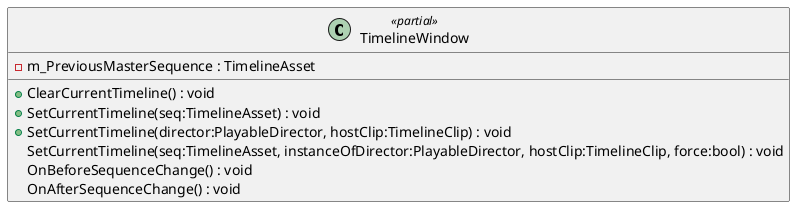 @startuml
class TimelineWindow <<partial>> {
    - m_PreviousMasterSequence : TimelineAsset
    + ClearCurrentTimeline() : void
    + SetCurrentTimeline(seq:TimelineAsset) : void
    + SetCurrentTimeline(director:PlayableDirector, hostClip:TimelineClip) : void
    SetCurrentTimeline(seq:TimelineAsset, instanceOfDirector:PlayableDirector, hostClip:TimelineClip, force:bool) : void
    OnBeforeSequenceChange() : void
    OnAfterSequenceChange() : void
}
@enduml
